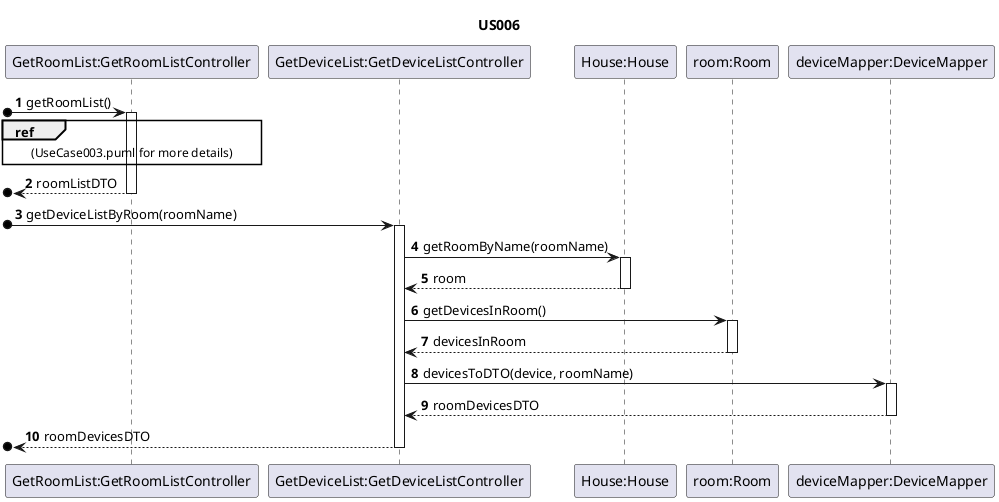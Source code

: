 @startuml
'https://plantuml.com/sequence-diagram

autonumber

title US006
/'
As a Room Owner [or Power User, or Administrator], I want to get a list of all
devices in a room, so that I can configure them.
'/

Participant "GetRoomList:GetRoomListController" as G
Participant "GetDeviceList:GetDeviceListController" as G1
Participant "House:House" as H
Participant "room:Room" as R
Participant "deviceMapper:DeviceMapper" as M

[o->G : getRoomList()
activate G
ref over G : (UseCase003.puml for more details)
[o<--G : roomListDTO
deactivate G
[o->G1 : getDeviceListByRoom(roomName)
activate G1
G1->H : getRoomByName(roomName)
activate H
H-->G1: room
deactivate H
G1->R : getDevicesInRoom()
activate R
R-->G1: devicesInRoom
deactivate R
G1->M : devicesToDTO(device, roomName)
activate M
M-->G1 : roomDevicesDTO
deactivate M
[o<--G1 : roomDevicesDTO
deactivate G1

@enduml